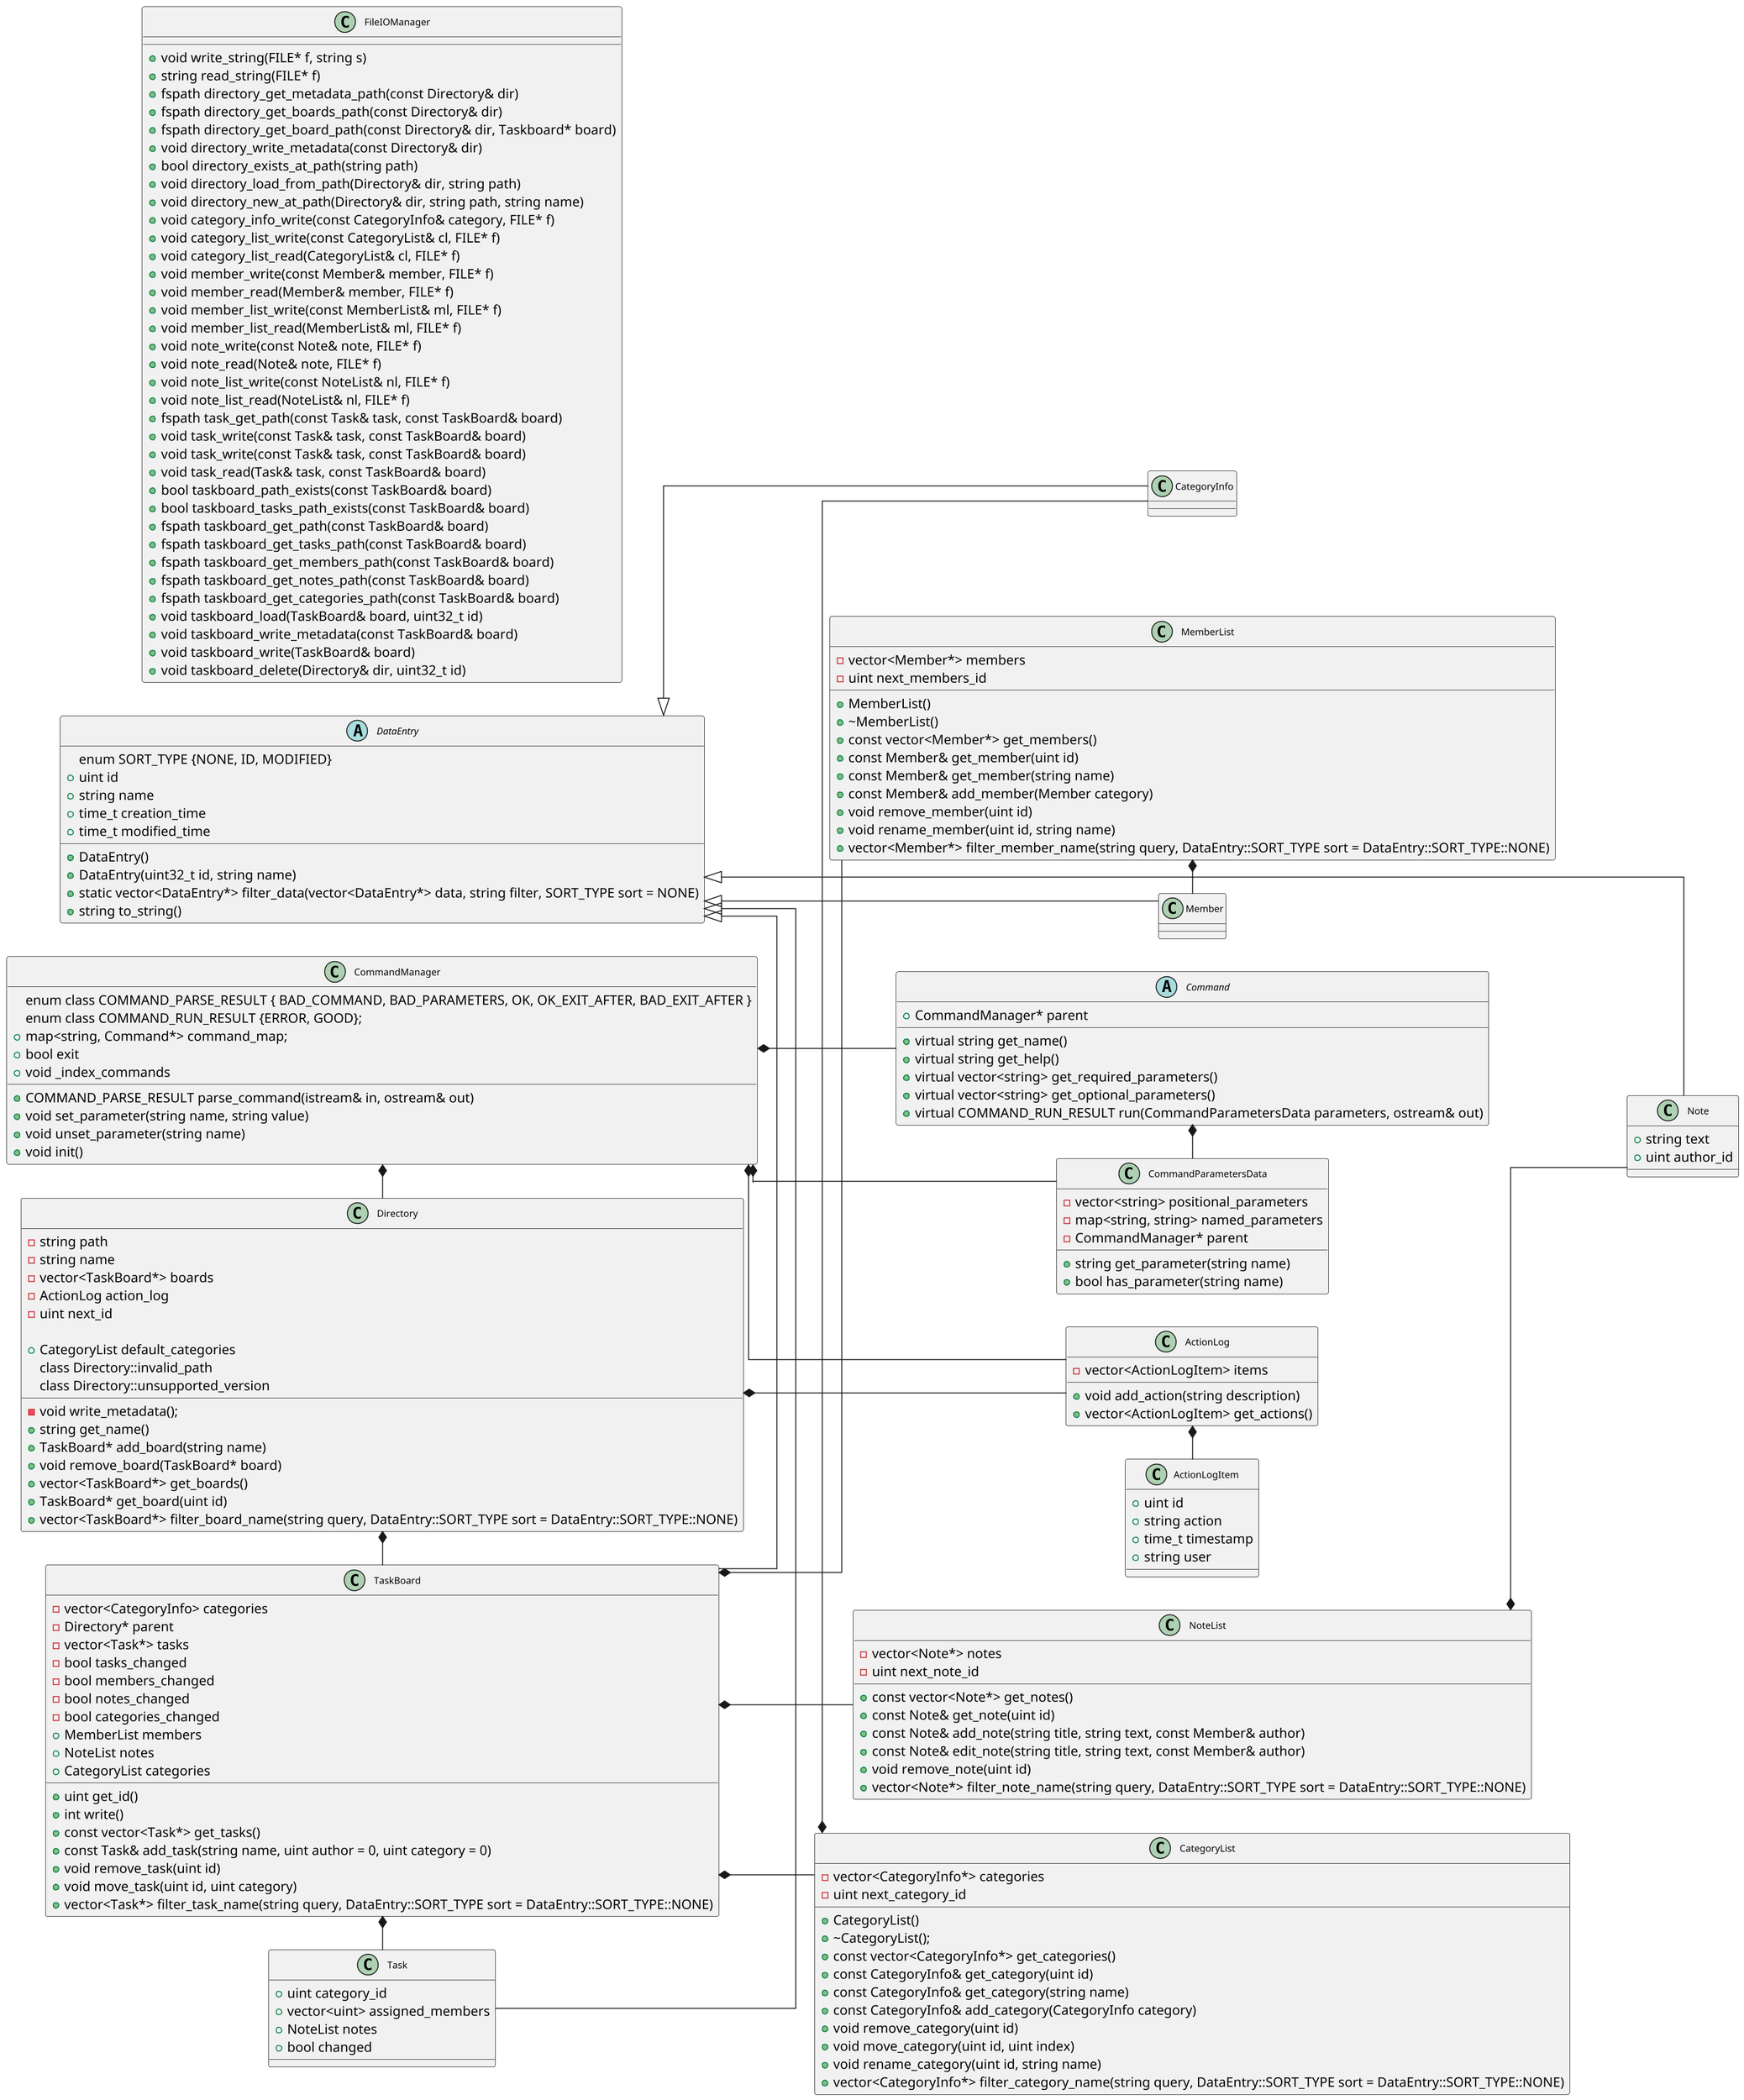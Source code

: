 @startuml
scale 1.5
skinparam class {
    Padding 4
    Margin 8
    FontSize 10
}

left to right direction

abstract class DataEntry {
    enum SORT_TYPE {NONE, ID, MODIFIED}
    + uint id
    + string name
    + time_t creation_time
    + time_t modified_time
    + DataEntry()
    + DataEntry(uint32_t id, string name)
    + static vector<DataEntry*> filter_data(vector<DataEntry*> data, string filter, SORT_TYPE sort = NONE)
    + string to_string()
}

DataEntry  <|--  Note
Note : + string text
Note : + uint author_id

DataEntry <|-- CategoryInfo
DataEntry <|-- Member

DataEntry <|- Task
Task : + uint category_id
Task : + vector<uint> assigned_members
Task : + NoteList notes
Task : + bool changed

DataEntry <|- TaskBoard
TaskBoard : - vector<CategoryInfo> categories
TaskBoard : - Directory* parent
TaskBoard : - vector<Task*> tasks
TaskBoard : - bool tasks_changed
TaskBoard : - bool members_changed
TaskBoard : - bool notes_changed
TaskBoard : - bool categories_changed
TaskBoard : + MemberList members
TaskBoard : + NoteList notes
TaskBoard : + CategoryList categories
TaskBoard : + uint get_id()
TaskBoard : + int write()
TaskBoard : + const vector<Task*> get_tasks()
TaskBoard : + const Task& add_task(string name, uint author = 0, uint category = 0)
TaskBoard : + void remove_task(uint id)
TaskBoard : + void move_task(uint id, uint category)
TaskBoard : + vector<Task*> filter_task_name(string query, DataEntry::SORT_TYPE sort = DataEntry::SORT_TYPE::NONE)

class NoteList {
    - vector<Note*> notes
    - uint next_note_id
    + const vector<Note*> get_notes()
    + const Note& get_note(uint id)
    + const Note& add_note(string title, string text, const Member& author)
    + const Note& edit_note(string title, string text, const Member& author)
    + void remove_note(uint id)
    + vector<Note*> filter_note_name(string query, DataEntry::SORT_TYPE sort = DataEntry::SORT_TYPE::NONE)
}

class CategoryList {
    - vector<CategoryInfo*> categories
    - uint next_category_id
    
    + CategoryList()
    + ~CategoryList();
    + const vector<CategoryInfo*> get_categories()
    + const CategoryInfo& get_category(uint id)
    + const CategoryInfo& get_category(string name)
    + const CategoryInfo& add_category(CategoryInfo category)
    + void remove_category(uint id)
    + void move_category(uint id, uint index)
    + void rename_category(uint id, string name)
    + vector<CategoryInfo*> filter_category_name(string query, DataEntry::SORT_TYPE sort = DataEntry::SORT_TYPE::NONE)
}

class MemberList {
    - vector<Member*> members
    - uint next_members_id
    
    + MemberList()
    + ~MemberList()
    + const vector<Member*> get_members()
    + const Member& get_member(uint id)
    + const Member& get_member(string name)
    + const Member& add_member(Member category)
    + void remove_member(uint id)
    + void rename_member(uint id, string name)
    + vector<Member*> filter_member_name(string query, DataEntry::SORT_TYPE sort = DataEntry::SORT_TYPE::NONE)
}

class Directory {
    - string path
    - string name
    - vector<TaskBoard*> boards
    - ActionLog action_log
    - uint next_id
    - void write_metadata();
    
    + CategoryList default_categories
    + string get_name()
    + TaskBoard* add_board(string name)
    + void remove_board(TaskBoard* board)
    + vector<TaskBoard*> get_boards()
    + TaskBoard* get_board(uint id)
    + vector<TaskBoard*> filter_board_name(string query, DataEntry::SORT_TYPE sort = DataEntry::SORT_TYPE::NONE)
    class Directory::invalid_path 
    class Directory::unsupported_version
}

class CommandManager {
    enum class COMMAND_PARSE_RESULT { BAD_COMMAND, BAD_PARAMETERS, OK, OK_EXIT_AFTER, BAD_EXIT_AFTER }
    enum class COMMAND_RUN_RESULT {ERROR, GOOD};
    + map<string, Command*> command_map;
    + bool exit
    + COMMAND_PARSE_RESULT parse_command(istream& in, ostream& out)
    + void set_parameter(string name, string value)
    + void unset_parameter(string name)
    + void _index_commands
    + void init()
}

class CommandParametersData {
    - vector<string> positional_parameters
    - map<string, string> named_parameters
    - CommandManager* parent
    + string get_parameter(string name)
    + bool has_parameter(string name)
}

abstract class Command {
    + CommandManager* parent
    + virtual string get_name()
    + virtual string get_help()
    + virtual vector<string> get_required_parameters()
    + virtual vector<string> get_optional_parameters()
    + virtual COMMAND_RUN_RESULT run(CommandParametersData parameters, ostream& out)
}

class ActionLogItem {
    + uint id
    + string action
    + time_t timestamp
    + string user
}

class ActionLog {
    - vector<ActionLogItem> items
    + void add_action(string description)
    + vector<ActionLogItem> get_actions()
}

class FileIOManager {
    + void write_string(FILE* f, string s)
    + string read_string(FILE* f)
    + fspath directory_get_metadata_path(const Directory& dir)
    + fspath directory_get_boards_path(const Directory& dir)
    + fspath directory_get_board_path(const Directory& dir, Taskboard* board)
    + void directory_write_metadata(const Directory& dir)
    + bool directory_exists_at_path(string path)
    + void directory_load_from_path(Directory& dir, string path)
    + void directory_new_at_path(Directory& dir, string path, string name)
    + void category_info_write(const CategoryInfo& category, FILE* f)
    + void category_list_write(const CategoryList& cl, FILE* f)
    + void category_list_read(CategoryList& cl, FILE* f)
    + void member_write(const Member& member, FILE* f)
    + void member_read(Member& member, FILE* f)
    + void member_list_write(const MemberList& ml, FILE* f)
    + void member_list_read(MemberList& ml, FILE* f)
    + void note_write(const Note& note, FILE* f)
    + void note_read(Note& note, FILE* f)
    + void note_list_write(const NoteList& nl, FILE* f)
    + void note_list_read(NoteList& nl, FILE* f)
    + fspath task_get_path(const Task& task, const TaskBoard& board)
    + void task_write(const Task& task, const TaskBoard& board)
    + void task_write(const Task& task, const TaskBoard& board)
    + void task_read(Task& task, const TaskBoard& board)
    + bool taskboard_path_exists(const TaskBoard& board)
    + bool taskboard_tasks_path_exists(const TaskBoard& board)
    + fspath taskboard_get_path(const TaskBoard& board)
    + fspath taskboard_get_tasks_path(const TaskBoard& board)
    + fspath taskboard_get_members_path(const TaskBoard& board)
    + fspath taskboard_get_notes_path(const TaskBoard& board)
    + fspath taskboard_get_categories_path(const TaskBoard& board)
    + void taskboard_load(TaskBoard& board, uint32_t id)
    + void taskboard_write_metadata(const TaskBoard& board)
    + void taskboard_write(TaskBoard& board)
    + void taskboard_delete(Directory& dir, uint32_t id)
}

skinparam linetype ortho

NoteList *-- Note
CategoryInfo -* CategoryList
MemberList *- Member
TaskBoard *-- NoteList
TaskBoard *- CategoryList
TaskBoard *--  MemberList
TaskBoard *- Task
Directory *- TaskBoard
Directory *- ActionLog
ActionLog *-  ActionLogItem
CommandManager *--  Command
CommandManager  *--  CommandParametersData
CommandManager *--  ActionLog
CommandManager *-  Directory
Command  *-  CommandParametersData
@enduml

